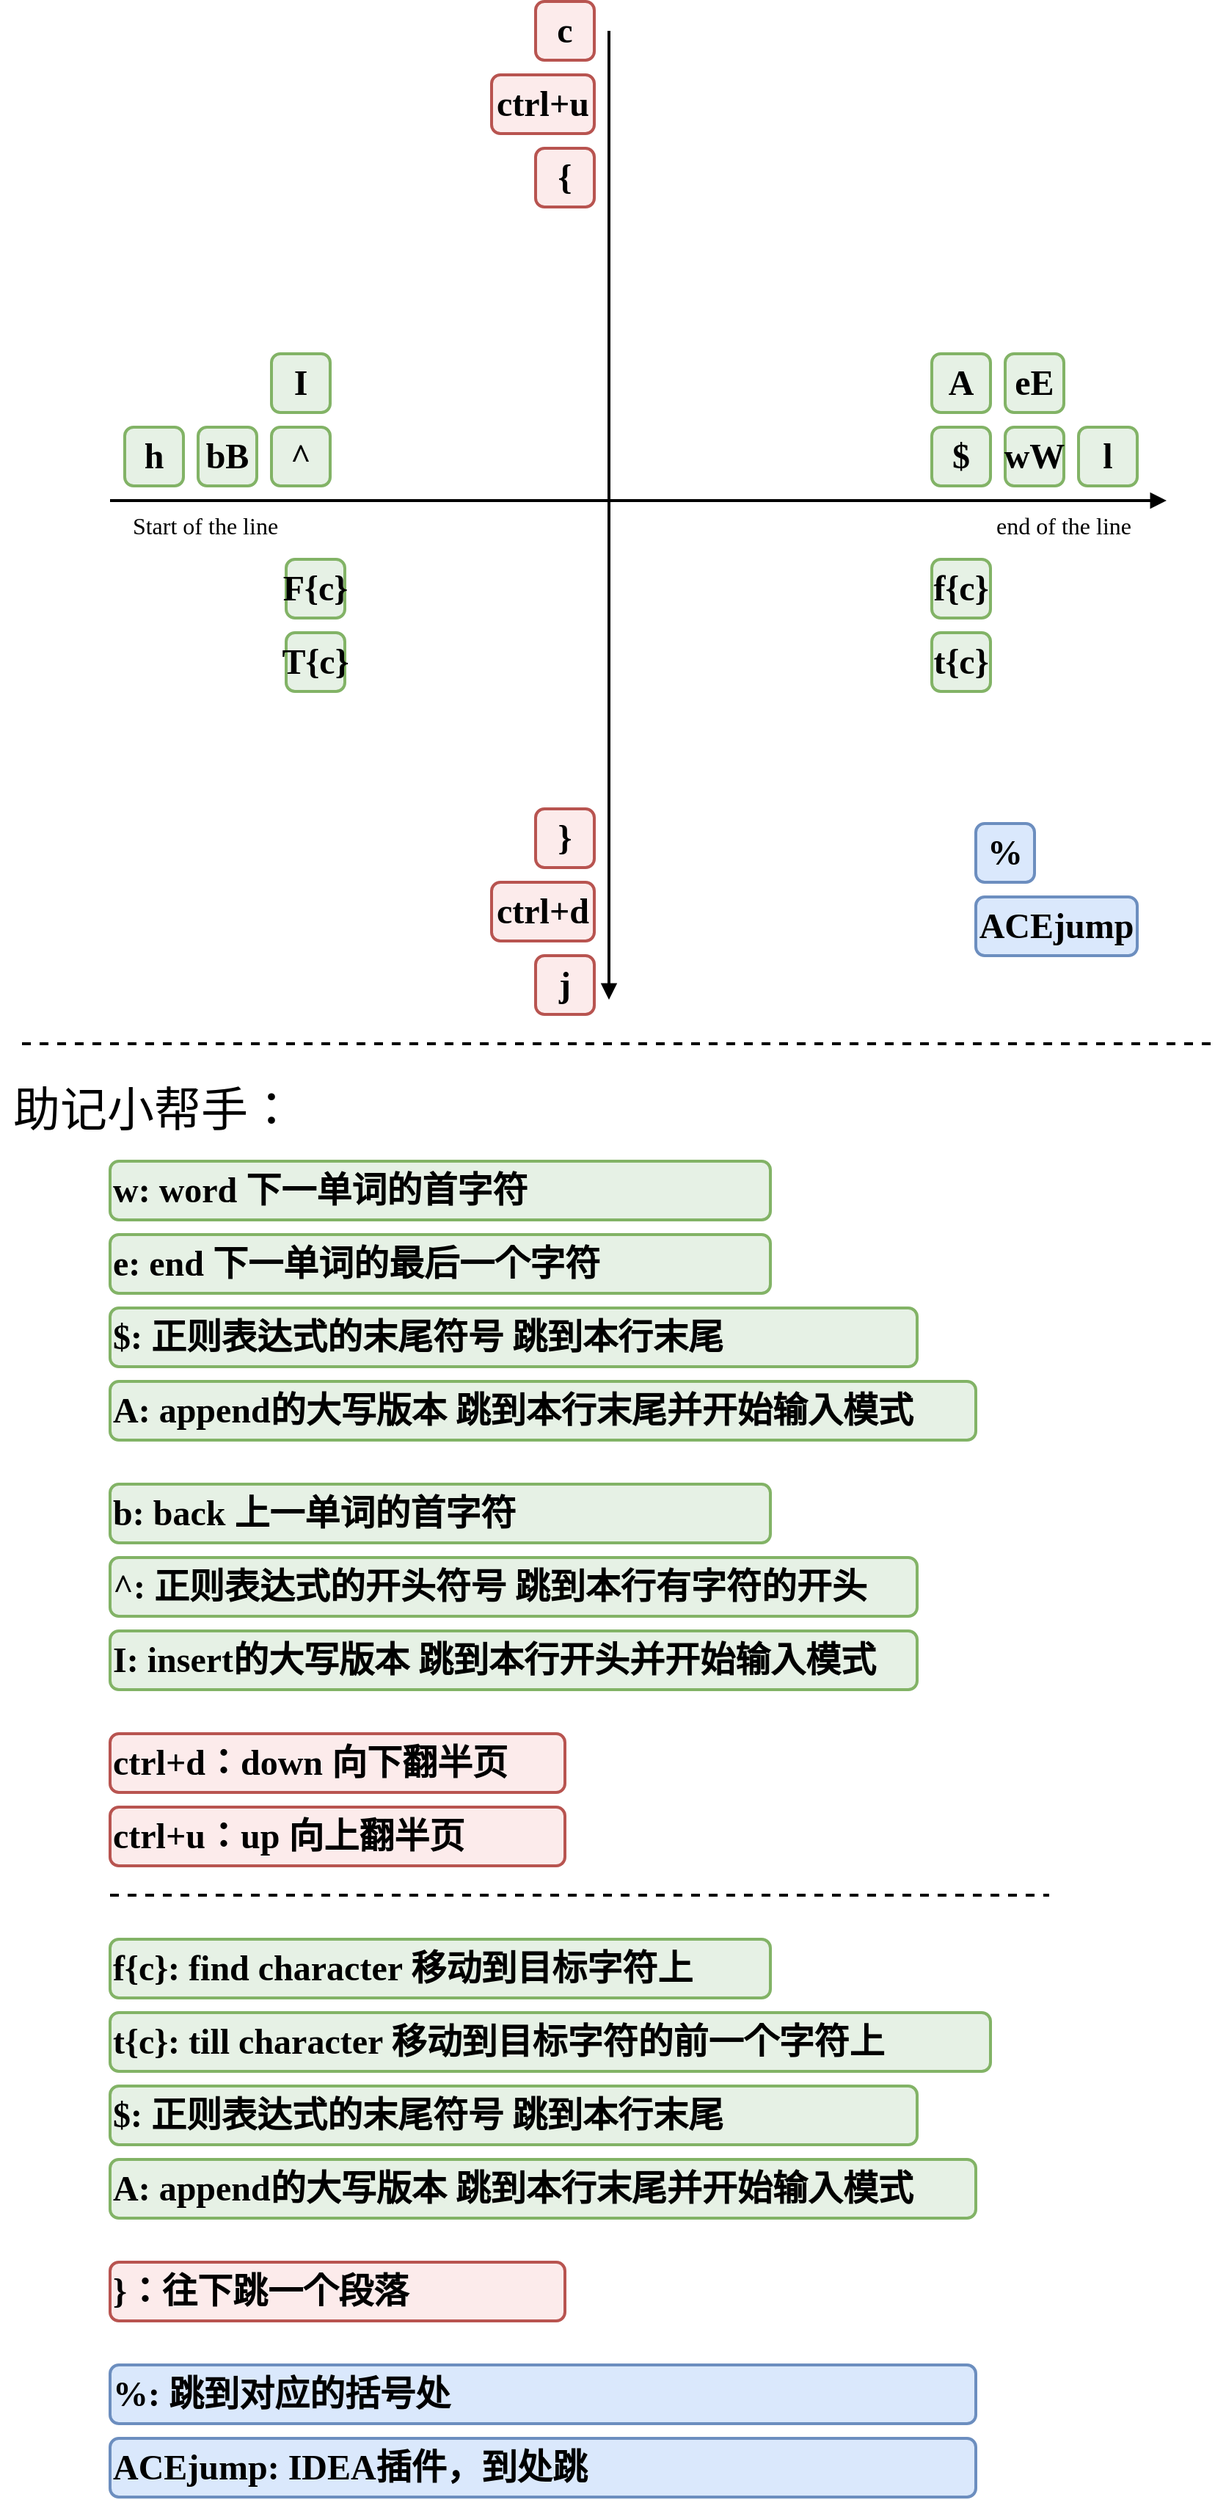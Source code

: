 <mxfile version="15.7.3" type="device"><diagram id="T7FXA7auDvu9g1zEFkf1" name="Page-1"><mxGraphModel dx="987" dy="1565" grid="1" gridSize="10" guides="1" tooltips="1" connect="1" arrows="1" fold="1" page="1" pageScale="1" pageWidth="850" pageHeight="1100" math="0" shadow="0"><root><mxCell id="0"/><mxCell id="1" parent="0"/><mxCell id="2VnXJ-kYr0eRiPIV3Zls-1" value="" style="endArrow=block;html=1;rounded=0;strokeWidth=2;endFill=1;startFill=0;startArrow=none;" edge="1" parent="1"><mxGeometry width="50" height="50" relative="1" as="geometry"><mxPoint x="80" y="480" as="sourcePoint"/><mxPoint x="800" y="480" as="targetPoint"/></mxGeometry></mxCell><mxCell id="2VnXJ-kYr0eRiPIV3Zls-2" value="" style="endArrow=none;html=1;rounded=0;strokeWidth=2;endFill=0;startArrow=block;startFill=1;" edge="1" parent="1"><mxGeometry width="50" height="50" relative="1" as="geometry"><mxPoint x="420" y="820" as="sourcePoint"/><mxPoint x="420" y="160" as="targetPoint"/></mxGeometry></mxCell><mxCell id="2VnXJ-kYr0eRiPIV3Zls-3" value="&lt;font data-font-src=&quot;https://fonts.googleapis.com/css?family=IBM+Plex+Sans&quot; face=&quot;IBM Plex Sans&quot; size=&quot;1&quot;&gt;&lt;b style=&quot;font-size: 24px&quot;&gt;l&lt;/b&gt;&lt;/font&gt;" style="rounded=1;whiteSpace=wrap;html=1;strokeWidth=2;fillColor=#D5E8D499;strokeColor=#82b366;" vertex="1" parent="1"><mxGeometry x="740" y="430" width="40" height="40" as="geometry"/></mxCell><mxCell id="2VnXJ-kYr0eRiPIV3Zls-4" value="&lt;font data-font-src=&quot;https://fonts.googleapis.com/css?family=IBM+Plex+Sans&quot; face=&quot;IBM Plex Sans&quot; style=&quot;font-size: 24px&quot;&gt;&lt;b&gt;wW&lt;/b&gt;&lt;/font&gt;" style="rounded=1;whiteSpace=wrap;html=1;strokeWidth=2;fillColor=#D5E8D499;strokeColor=#82b366;" vertex="1" parent="1"><mxGeometry x="690" y="430" width="40" height="40" as="geometry"/></mxCell><mxCell id="2VnXJ-kYr0eRiPIV3Zls-5" value="&lt;font data-font-src=&quot;https://fonts.googleapis.com/css?family=IBM+Plex+Sans&quot; face=&quot;IBM Plex Sans&quot; style=&quot;font-size: 24px&quot;&gt;&lt;b&gt;eE&lt;/b&gt;&lt;/font&gt;" style="rounded=1;whiteSpace=wrap;html=1;strokeWidth=2;fillColor=#D5E8D499;strokeColor=#82b366;" vertex="1" parent="1"><mxGeometry x="690" y="380" width="40" height="40" as="geometry"/></mxCell><mxCell id="2VnXJ-kYr0eRiPIV3Zls-6" value="&lt;font data-font-src=&quot;https://fonts.googleapis.com/css?family=IBM+Plex+Sans&quot; face=&quot;IBM Plex Sans&quot; style=&quot;font-size: 24px&quot;&gt;&lt;b&gt;$&lt;/b&gt;&lt;/font&gt;" style="rounded=1;whiteSpace=wrap;html=1;strokeWidth=2;fillColor=#D5E8D499;strokeColor=#82b366;" vertex="1" parent="1"><mxGeometry x="640" y="430" width="40" height="40" as="geometry"/></mxCell><mxCell id="2VnXJ-kYr0eRiPIV3Zls-7" value="&lt;font data-font-src=&quot;https://fonts.googleapis.com/css?family=IBM+Plex+Sans&quot; face=&quot;IBM Plex Sans&quot; style=&quot;font-size: 24px&quot;&gt;&lt;b&gt;A&lt;/b&gt;&lt;/font&gt;" style="rounded=1;whiteSpace=wrap;html=1;strokeWidth=2;fillColor=#D5E8D499;strokeColor=#82b366;" vertex="1" parent="1"><mxGeometry x="640" y="380" width="40" height="40" as="geometry"/></mxCell><mxCell id="2VnXJ-kYr0eRiPIV3Zls-8" value="&lt;font data-font-src=&quot;https://fonts.googleapis.com/css?family=IBM+Plex+Sans&quot; face=&quot;IBM Plex Sans&quot; size=&quot;1&quot;&gt;&lt;b style=&quot;font-size: 24px&quot;&gt;h&lt;/b&gt;&lt;/font&gt;" style="rounded=1;whiteSpace=wrap;html=1;strokeWidth=2;fillColor=#D5E8D499;strokeColor=#82b366;" vertex="1" parent="1"><mxGeometry x="90" y="430" width="40" height="40" as="geometry"/></mxCell><mxCell id="2VnXJ-kYr0eRiPIV3Zls-9" value="&lt;font data-font-src=&quot;https://fonts.googleapis.com/css?family=IBM+Plex+Sans&quot; face=&quot;IBM Plex Sans&quot; style=&quot;font-size: 24px&quot;&gt;&lt;b&gt;bB&lt;/b&gt;&lt;/font&gt;" style="rounded=1;whiteSpace=wrap;html=1;strokeWidth=2;fillColor=#D5E8D499;strokeColor=#82b366;" vertex="1" parent="1"><mxGeometry x="140" y="430" width="40" height="40" as="geometry"/></mxCell><mxCell id="2VnXJ-kYr0eRiPIV3Zls-11" value="&lt;font data-font-src=&quot;https://fonts.googleapis.com/css?family=IBM+Plex+Sans&quot; face=&quot;IBM Plex Sans&quot; style=&quot;font-size: 24px&quot;&gt;&lt;b&gt;^&lt;/b&gt;&lt;/font&gt;" style="rounded=1;whiteSpace=wrap;html=1;strokeWidth=2;fillColor=#D5E8D499;strokeColor=#82b366;" vertex="1" parent="1"><mxGeometry x="190" y="430" width="40" height="40" as="geometry"/></mxCell><mxCell id="2VnXJ-kYr0eRiPIV3Zls-12" value="&lt;font data-font-src=&quot;https://fonts.googleapis.com/css?family=IBM+Plex+Sans&quot; face=&quot;IBM Plex Sans&quot; style=&quot;font-size: 24px&quot;&gt;&lt;b&gt;I&lt;/b&gt;&lt;/font&gt;" style="rounded=1;whiteSpace=wrap;html=1;strokeWidth=2;fillColor=#D5E8D499;strokeColor=#82b366;" vertex="1" parent="1"><mxGeometry x="190" y="380" width="40" height="40" as="geometry"/></mxCell><mxCell id="2VnXJ-kYr0eRiPIV3Zls-15" value="&lt;font data-font-src=&quot;https://fonts.googleapis.com/css?family=IBM+Plex+Sans&quot; face=&quot;IBM Plex Sans&quot; style=&quot;font-size: 24px&quot;&gt;&lt;b&gt;ctrl+d&lt;/b&gt;&lt;/font&gt;" style="rounded=1;whiteSpace=wrap;html=1;strokeWidth=2;fillColor=#F8CECC66;strokeColor=#b85450;fontFamily=IBM Plex Sans;fontSource=https%3A%2F%2Ffonts.googleapis.com%2Fcss%3Ffamily%3DIBM%2BPlex%2BSans;fontSize=24;" vertex="1" parent="1"><mxGeometry x="340" y="740" width="70" height="40" as="geometry"/></mxCell><mxCell id="2VnXJ-kYr0eRiPIV3Zls-17" value="&lt;b&gt;c&lt;/b&gt;&lt;span style=&quot;color: rgba(0 , 0 , 0 , 0) ; font-family: monospace ; font-size: 0px&quot;&gt;%3CmxGraphModel%3E%3Croot%3E%3CmxCell%20id%3D%220%22%2F%3E%3CmxCell%20id%3D%221%22%20parent%3D%220%22%2F%3E%3CmxCell%20id%3D%222%22%20value%3D%22%26lt%3Bb%26gt%3Bj%26lt%3B%2Fb%26gt%3B%22%20style%3D%22rounded%3D1%3BwhiteSpace%3Dwrap%3Bhtml%3D1%3BstrokeWidth%3D2%3BfillColor%3D%23F8CECC66%3BstrokeColor%3D%23b85450%3BfontFamily%3DIBM%20Plex%20Sans%3BfontSource%3Dhttps%253A%252F%252Ffonts.googleapis.com%252Fcss%253Ffamily%253DIBM%252BPlex%252BSans%3BfontSize%3D24%3B%22%20vertex%3D%221%22%20parent%3D%221%22%3E%3CmxGeometry%20x%3D%22370%22%20y%3D%22790%22%20width%3D%2240%22%20height%3D%2240%22%20as%3D%22geometry%22%2F%3E%3C%2FmxCell%3E%3C%2Froot%3E%3C%2FmxGraphModel%3E&lt;/span&gt;" style="rounded=1;whiteSpace=wrap;html=1;strokeWidth=2;fillColor=#F8CECC66;strokeColor=#b85450;fontFamily=IBM Plex Sans;fontSource=https%3A%2F%2Ffonts.googleapis.com%2Fcss%3Ffamily%3DIBM%2BPlex%2BSans;fontSize=24;" vertex="1" parent="1"><mxGeometry x="370" y="140" width="40" height="40" as="geometry"/></mxCell><mxCell id="2VnXJ-kYr0eRiPIV3Zls-18" value="&lt;font data-font-src=&quot;https://fonts.googleapis.com/css?family=IBM+Plex+Sans&quot; face=&quot;IBM Plex Sans&quot; style=&quot;font-size: 24px&quot;&gt;&lt;b&gt;ctrl+u&lt;/b&gt;&lt;/font&gt;" style="rounded=1;whiteSpace=wrap;html=1;strokeWidth=2;fillColor=#F8CECC66;strokeColor=#b85450;fontFamily=IBM Plex Sans;fontSource=https%3A%2F%2Ffonts.googleapis.com%2Fcss%3Ffamily%3DIBM%2BPlex%2BSans;fontSize=24;" vertex="1" parent="1"><mxGeometry x="340" y="190" width="70" height="40" as="geometry"/></mxCell><mxCell id="2VnXJ-kYr0eRiPIV3Zls-19" value="&lt;b&gt;j&lt;/b&gt;" style="rounded=1;whiteSpace=wrap;html=1;strokeWidth=2;fillColor=#F8CECC66;strokeColor=#b85450;fontFamily=IBM Plex Sans;fontSource=https%3A%2F%2Ffonts.googleapis.com%2Fcss%3Ffamily%3DIBM%2BPlex%2BSans;fontSize=24;" vertex="1" parent="1"><mxGeometry x="370" y="790" width="40" height="40" as="geometry"/></mxCell><mxCell id="2VnXJ-kYr0eRiPIV3Zls-20" value="&lt;font style=&quot;font-size: 16px&quot;&gt;Start of the line&lt;br&gt;&lt;/font&gt;" style="text;html=1;strokeColor=none;fillColor=none;align=center;verticalAlign=middle;whiteSpace=wrap;rounded=0;opacity=10;fontFamily=IBM Plex Sans;fontSource=https%3A%2F%2Ffonts.googleapis.com%2Fcss%3Ffamily%3DIBM%2BPlex%2BSans;fontSize=24;" vertex="1" parent="1"><mxGeometry x="80" y="480" width="130" height="30" as="geometry"/></mxCell><mxCell id="2VnXJ-kYr0eRiPIV3Zls-21" value="&lt;font style=&quot;font-size: 16px&quot;&gt;end of the line&lt;br&gt;&lt;/font&gt;" style="text;html=1;strokeColor=none;fillColor=none;align=center;verticalAlign=middle;whiteSpace=wrap;rounded=0;opacity=10;fontFamily=IBM Plex Sans;fontSource=https%3A%2F%2Ffonts.googleapis.com%2Fcss%3Ffamily%3DIBM%2BPlex%2BSans;fontSize=24;" vertex="1" parent="1"><mxGeometry x="670" y="480" width="120" height="30" as="geometry"/></mxCell><mxCell id="2VnXJ-kYr0eRiPIV3Zls-22" value="&lt;font data-font-src=&quot;https://fonts.googleapis.com/css?family=IBM+Plex+Sans&quot; face=&quot;IBM Plex Sans&quot; style=&quot;font-size: 24px&quot;&gt;&lt;b&gt;f{c}&lt;/b&gt;&lt;/font&gt;" style="rounded=1;whiteSpace=wrap;html=1;strokeWidth=2;fillColor=#D5E8D499;strokeColor=#82b366;" vertex="1" parent="1"><mxGeometry x="640" y="520" width="40" height="40" as="geometry"/></mxCell><mxCell id="2VnXJ-kYr0eRiPIV3Zls-23" value="&lt;font data-font-src=&quot;https://fonts.googleapis.com/css?family=IBM+Plex+Sans&quot; face=&quot;IBM Plex Sans&quot; style=&quot;font-size: 24px&quot;&gt;&lt;b&gt;t{c}&lt;/b&gt;&lt;/font&gt;" style="rounded=1;whiteSpace=wrap;html=1;strokeWidth=2;fillColor=#D5E8D499;strokeColor=#82b366;" vertex="1" parent="1"><mxGeometry x="640" y="570" width="40" height="40" as="geometry"/></mxCell><mxCell id="2VnXJ-kYr0eRiPIV3Zls-24" value="&lt;font data-font-src=&quot;https://fonts.googleapis.com/css?family=IBM+Plex+Sans&quot; face=&quot;IBM Plex Sans&quot; style=&quot;font-size: 24px&quot;&gt;&lt;b&gt;F{c}&lt;/b&gt;&lt;/font&gt;" style="rounded=1;whiteSpace=wrap;html=1;strokeWidth=2;fillColor=#D5E8D499;strokeColor=#82b366;" vertex="1" parent="1"><mxGeometry x="200" y="520" width="40" height="40" as="geometry"/></mxCell><mxCell id="2VnXJ-kYr0eRiPIV3Zls-25" value="&lt;font data-font-src=&quot;https://fonts.googleapis.com/css?family=IBM+Plex+Sans&quot; face=&quot;IBM Plex Sans&quot; style=&quot;font-size: 24px&quot;&gt;&lt;b&gt;T{c}&lt;/b&gt;&lt;/font&gt;" style="rounded=1;whiteSpace=wrap;html=1;strokeWidth=2;fillColor=#D5E8D499;strokeColor=#82b366;" vertex="1" parent="1"><mxGeometry x="200" y="570" width="40" height="40" as="geometry"/></mxCell><mxCell id="2VnXJ-kYr0eRiPIV3Zls-26" value="&lt;font data-font-src=&quot;https://fonts.googleapis.com/css?family=IBM+Plex+Sans&quot; face=&quot;IBM Plex Sans&quot; style=&quot;font-size: 24px&quot;&gt;&lt;b&gt;w: word 下一单词的首字符&lt;/b&gt;&lt;/font&gt;" style="rounded=1;whiteSpace=wrap;html=1;strokeWidth=2;fillColor=#D5E8D499;strokeColor=#82b366;align=left;" vertex="1" parent="1"><mxGeometry x="80" y="930" width="450" height="40" as="geometry"/></mxCell><mxCell id="2VnXJ-kYr0eRiPIV3Zls-28" value="&lt;font&gt;&lt;span style=&quot;font-size: 32px&quot;&gt;助记小帮手：&lt;/span&gt;&lt;br&gt;&lt;/font&gt;" style="text;html=1;strokeColor=none;fillColor=none;align=center;verticalAlign=middle;whiteSpace=wrap;rounded=0;opacity=10;fontFamily=IBM Plex Sans;fontSource=https%3A%2F%2Ffonts.googleapis.com%2Fcss%3Ffamily%3DIBM%2BPlex%2BSans;fontSize=24;" vertex="1" parent="1"><mxGeometry x="5" y="880" width="210" height="30" as="geometry"/></mxCell><mxCell id="2VnXJ-kYr0eRiPIV3Zls-30" value="&lt;font data-font-src=&quot;https://fonts.googleapis.com/css?family=IBM+Plex+Sans&quot; face=&quot;IBM Plex Sans&quot; style=&quot;font-size: 24px&quot;&gt;&lt;b&gt;e: end 下一单词的最后一个字符&lt;/b&gt;&lt;/font&gt;" style="rounded=1;whiteSpace=wrap;html=1;strokeWidth=2;fillColor=#D5E8D499;strokeColor=#82b366;align=left;" vertex="1" parent="1"><mxGeometry x="80" y="980" width="450" height="40" as="geometry"/></mxCell><mxCell id="2VnXJ-kYr0eRiPIV3Zls-31" value="&lt;font data-font-src=&quot;https://fonts.googleapis.com/css?family=IBM+Plex+Sans&quot; face=&quot;IBM Plex Sans&quot; style=&quot;font-size: 24px&quot;&gt;&lt;b&gt;$: 正则表达式的末尾符号 跳到本行末尾&lt;/b&gt;&lt;/font&gt;" style="rounded=1;whiteSpace=wrap;html=1;strokeWidth=2;fillColor=#D5E8D499;strokeColor=#82b366;align=left;" vertex="1" parent="1"><mxGeometry x="80" y="1030" width="550" height="40" as="geometry"/></mxCell><mxCell id="2VnXJ-kYr0eRiPIV3Zls-32" value="&lt;font data-font-src=&quot;https://fonts.googleapis.com/css?family=IBM+Plex+Sans&quot; face=&quot;IBM Plex Sans&quot; style=&quot;font-size: 24px&quot;&gt;&lt;b&gt;A: append的大写版本 跳到本行末尾并开始输入模式&lt;/b&gt;&lt;/font&gt;" style="rounded=1;whiteSpace=wrap;html=1;strokeWidth=2;fillColor=#D5E8D499;strokeColor=#82b366;align=left;" vertex="1" parent="1"><mxGeometry x="80" y="1080" width="590" height="40" as="geometry"/></mxCell><mxCell id="2VnXJ-kYr0eRiPIV3Zls-33" value="&lt;font data-font-src=&quot;https://fonts.googleapis.com/css?family=IBM+Plex+Sans&quot; face=&quot;IBM Plex Sans&quot; style=&quot;font-size: 24px&quot;&gt;&lt;b&gt;b: back 上一单词的首字符&lt;/b&gt;&lt;/font&gt;" style="rounded=1;whiteSpace=wrap;html=1;strokeWidth=2;fillColor=#D5E8D499;strokeColor=#82b366;align=left;" vertex="1" parent="1"><mxGeometry x="80" y="1150" width="450" height="40" as="geometry"/></mxCell><mxCell id="2VnXJ-kYr0eRiPIV3Zls-35" value="&lt;font data-font-src=&quot;https://fonts.googleapis.com/css?family=IBM+Plex+Sans&quot; face=&quot;IBM Plex Sans&quot; style=&quot;font-size: 24px&quot;&gt;&lt;b&gt;^: 正则表达式的开头符号 跳到本行有字符的开头&lt;/b&gt;&lt;/font&gt;" style="rounded=1;whiteSpace=wrap;html=1;strokeWidth=2;fillColor=#D5E8D499;strokeColor=#82b366;align=left;" vertex="1" parent="1"><mxGeometry x="80" y="1200" width="550" height="40" as="geometry"/></mxCell><mxCell id="2VnXJ-kYr0eRiPIV3Zls-36" value="&lt;font data-font-src=&quot;https://fonts.googleapis.com/css?family=IBM+Plex+Sans&quot; face=&quot;IBM Plex Sans&quot; style=&quot;font-size: 24px&quot;&gt;&lt;b&gt;I: insert的大写版本 跳到本行开头并开始输入模式&lt;/b&gt;&lt;/font&gt;" style="rounded=1;whiteSpace=wrap;html=1;strokeWidth=2;fillColor=#D5E8D499;strokeColor=#82b366;align=left;" vertex="1" parent="1"><mxGeometry x="80" y="1250" width="550" height="40" as="geometry"/></mxCell><mxCell id="2VnXJ-kYr0eRiPIV3Zls-37" value="&lt;font data-font-src=&quot;https://fonts.googleapis.com/css?family=IBM+Plex+Sans&quot; face=&quot;IBM Plex Sans&quot; style=&quot;font-size: 24px&quot;&gt;&lt;b&gt;ctrl+d：down 向下翻半页&lt;/b&gt;&lt;/font&gt;" style="rounded=1;whiteSpace=wrap;html=1;strokeWidth=2;fillColor=#F8CECC66;strokeColor=#b85450;fontFamily=IBM Plex Sans;fontSource=https%3A%2F%2Ffonts.googleapis.com%2Fcss%3Ffamily%3DIBM%2BPlex%2BSans;fontSize=24;align=left;" vertex="1" parent="1"><mxGeometry x="80" y="1320" width="310" height="40" as="geometry"/></mxCell><mxCell id="2VnXJ-kYr0eRiPIV3Zls-39" value="&lt;font data-font-src=&quot;https://fonts.googleapis.com/css?family=IBM+Plex+Sans&quot; face=&quot;IBM Plex Sans&quot; style=&quot;font-size: 24px&quot;&gt;&lt;b&gt;ctrl+u：up 向上翻半页&lt;/b&gt;&lt;/font&gt;" style="rounded=1;whiteSpace=wrap;html=1;strokeWidth=2;fillColor=#F8CECC66;strokeColor=#b85450;fontFamily=IBM Plex Sans;fontSource=https%3A%2F%2Ffonts.googleapis.com%2Fcss%3Ffamily%3DIBM%2BPlex%2BSans;fontSize=24;align=left;" vertex="1" parent="1"><mxGeometry x="80" y="1370" width="310" height="40" as="geometry"/></mxCell><mxCell id="2VnXJ-kYr0eRiPIV3Zls-41" value="" style="endArrow=none;dashed=1;html=1;rounded=0;fontFamily=IBM Plex Sans;fontSource=https%3A%2F%2Ffonts.googleapis.com%2Fcss%3Ffamily%3DIBM%2BPlex%2BSans;fontSize=24;strokeWidth=2;" edge="1" parent="1"><mxGeometry width="50" height="50" relative="1" as="geometry"><mxPoint x="20" y="850" as="sourcePoint"/><mxPoint x="830" y="850" as="targetPoint"/></mxGeometry></mxCell><mxCell id="2VnXJ-kYr0eRiPIV3Zls-42" value="" style="endArrow=none;dashed=1;html=1;rounded=0;fontFamily=IBM Plex Sans;fontSource=https%3A%2F%2Ffonts.googleapis.com%2Fcss%3Ffamily%3DIBM%2BPlex%2BSans;fontSize=24;strokeWidth=2;" edge="1" parent="1"><mxGeometry width="50" height="50" relative="1" as="geometry"><mxPoint x="80" y="1430" as="sourcePoint"/><mxPoint x="720" y="1430" as="targetPoint"/></mxGeometry></mxCell><mxCell id="2VnXJ-kYr0eRiPIV3Zls-44" value="&lt;font data-font-src=&quot;https://fonts.googleapis.com/css?family=IBM+Plex+Sans&quot; face=&quot;IBM Plex Sans&quot; style=&quot;font-size: 24px&quot;&gt;&lt;b&gt;f{c}: find character 移动到目标字符上&lt;/b&gt;&lt;/font&gt;" style="rounded=1;whiteSpace=wrap;html=1;strokeWidth=2;fillColor=#D5E8D499;strokeColor=#82b366;align=left;" vertex="1" parent="1"><mxGeometry x="80" y="1460" width="450" height="40" as="geometry"/></mxCell><mxCell id="2VnXJ-kYr0eRiPIV3Zls-45" value="&lt;font data-font-src=&quot;https://fonts.googleapis.com/css?family=IBM+Plex+Sans&quot; face=&quot;IBM Plex Sans&quot; style=&quot;font-size: 24px&quot;&gt;&lt;b&gt;t{c}: till character 移动到目标字符的前一个字符上&lt;/b&gt;&lt;/font&gt;" style="rounded=1;whiteSpace=wrap;html=1;strokeWidth=2;fillColor=#D5E8D499;strokeColor=#82b366;align=left;" vertex="1" parent="1"><mxGeometry x="80" y="1510" width="600" height="40" as="geometry"/></mxCell><mxCell id="2VnXJ-kYr0eRiPIV3Zls-46" value="&lt;font data-font-src=&quot;https://fonts.googleapis.com/css?family=IBM+Plex+Sans&quot; face=&quot;IBM Plex Sans&quot; style=&quot;font-size: 24px&quot;&gt;&lt;b&gt;$: 正则表达式的末尾符号 跳到本行末尾&lt;/b&gt;&lt;/font&gt;" style="rounded=1;whiteSpace=wrap;html=1;strokeWidth=2;fillColor=#D5E8D499;strokeColor=#82b366;align=left;" vertex="1" parent="1"><mxGeometry x="80" y="1560" width="550" height="40" as="geometry"/></mxCell><mxCell id="2VnXJ-kYr0eRiPIV3Zls-47" value="&lt;font data-font-src=&quot;https://fonts.googleapis.com/css?family=IBM+Plex+Sans&quot; face=&quot;IBM Plex Sans&quot; style=&quot;font-size: 24px&quot;&gt;&lt;b&gt;A: append的大写版本 跳到本行末尾并开始输入模式&lt;/b&gt;&lt;/font&gt;" style="rounded=1;whiteSpace=wrap;html=1;strokeWidth=2;fillColor=#D5E8D499;strokeColor=#82b366;align=left;" vertex="1" parent="1"><mxGeometry x="80" y="1610" width="590" height="40" as="geometry"/></mxCell><mxCell id="2VnXJ-kYr0eRiPIV3Zls-48" value="&lt;b&gt;}&lt;/b&gt;" style="rounded=1;whiteSpace=wrap;html=1;strokeWidth=2;fillColor=#F8CECC66;strokeColor=#b85450;fontFamily=IBM Plex Sans;fontSource=https%3A%2F%2Ffonts.googleapis.com%2Fcss%3Ffamily%3DIBM%2BPlex%2BSans;fontSize=24;" vertex="1" parent="1"><mxGeometry x="370" y="690" width="40" height="40" as="geometry"/></mxCell><mxCell id="2VnXJ-kYr0eRiPIV3Zls-49" value="&lt;b&gt;{&lt;/b&gt;" style="rounded=1;whiteSpace=wrap;html=1;strokeWidth=2;fillColor=#F8CECC66;strokeColor=#b85450;fontFamily=IBM Plex Sans;fontSource=https%3A%2F%2Ffonts.googleapis.com%2Fcss%3Ffamily%3DIBM%2BPlex%2BSans;fontSize=24;" vertex="1" parent="1"><mxGeometry x="370" y="240" width="40" height="40" as="geometry"/></mxCell><mxCell id="2VnXJ-kYr0eRiPIV3Zls-50" value="&lt;b&gt;%&lt;/b&gt;" style="rounded=1;whiteSpace=wrap;html=1;strokeWidth=2;fillColor=#dae8fc;strokeColor=#6c8ebf;fontFamily=IBM Plex Sans;fontSource=https%3A%2F%2Ffonts.googleapis.com%2Fcss%3Ffamily%3DIBM%2BPlex%2BSans;fontSize=24;" vertex="1" parent="1"><mxGeometry x="670" y="700" width="40" height="40" as="geometry"/></mxCell><mxCell id="2VnXJ-kYr0eRiPIV3Zls-51" value="&lt;b&gt;ACEjump&lt;/b&gt;" style="rounded=1;whiteSpace=wrap;html=1;strokeWidth=2;fillColor=#dae8fc;strokeColor=#6c8ebf;fontFamily=IBM Plex Sans;fontSource=https%3A%2F%2Ffonts.googleapis.com%2Fcss%3Ffamily%3DIBM%2BPlex%2BSans;fontSize=24;" vertex="1" parent="1"><mxGeometry x="670" y="750" width="110" height="40" as="geometry"/></mxCell><mxCell id="2VnXJ-kYr0eRiPIV3Zls-53" value="&lt;font data-font-src=&quot;https://fonts.googleapis.com/css?family=IBM+Plex+Sans&quot; face=&quot;IBM Plex Sans&quot; style=&quot;font-size: 24px&quot;&gt;&lt;b&gt;}：往下跳一个段落&lt;/b&gt;&lt;/font&gt;" style="rounded=1;whiteSpace=wrap;html=1;strokeWidth=2;fillColor=#F8CECC66;strokeColor=#b85450;fontFamily=IBM Plex Sans;fontSource=https%3A%2F%2Ffonts.googleapis.com%2Fcss%3Ffamily%3DIBM%2BPlex%2BSans;fontSize=24;align=left;" vertex="1" parent="1"><mxGeometry x="80" y="1680" width="310" height="40" as="geometry"/></mxCell><mxCell id="2VnXJ-kYr0eRiPIV3Zls-54" value="&lt;font data-font-src=&quot;https://fonts.googleapis.com/css?family=IBM+Plex+Sans&quot; face=&quot;IBM Plex Sans&quot; style=&quot;font-size: 24px&quot;&gt;&lt;b&gt;%: 跳到对应的括号处&lt;/b&gt;&lt;/font&gt;" style="rounded=1;whiteSpace=wrap;html=1;strokeWidth=2;fillColor=#dae8fc;strokeColor=#6c8ebf;align=left;fontFamily=IBM Plex Sans;fontSource=https%3A%2F%2Ffonts.googleapis.com%2Fcss%3Ffamily%3DIBM%2BPlex%2BSans;fontSize=24;" vertex="1" parent="1"><mxGeometry x="80" y="1750" width="590" height="40" as="geometry"/></mxCell><mxCell id="2VnXJ-kYr0eRiPIV3Zls-55" value="&lt;b style=&quot;text-align: center&quot;&gt;ACEjump: IDEA插件，到处跳&lt;/b&gt;" style="rounded=1;whiteSpace=wrap;html=1;strokeWidth=2;fillColor=#dae8fc;strokeColor=#6c8ebf;align=left;fontFamily=IBM Plex Sans;fontSource=https%3A%2F%2Ffonts.googleapis.com%2Fcss%3Ffamily%3DIBM%2BPlex%2BSans;fontSize=24;" vertex="1" parent="1"><mxGeometry x="80" y="1800" width="590" height="40" as="geometry"/></mxCell></root></mxGraphModel></diagram></mxfile>